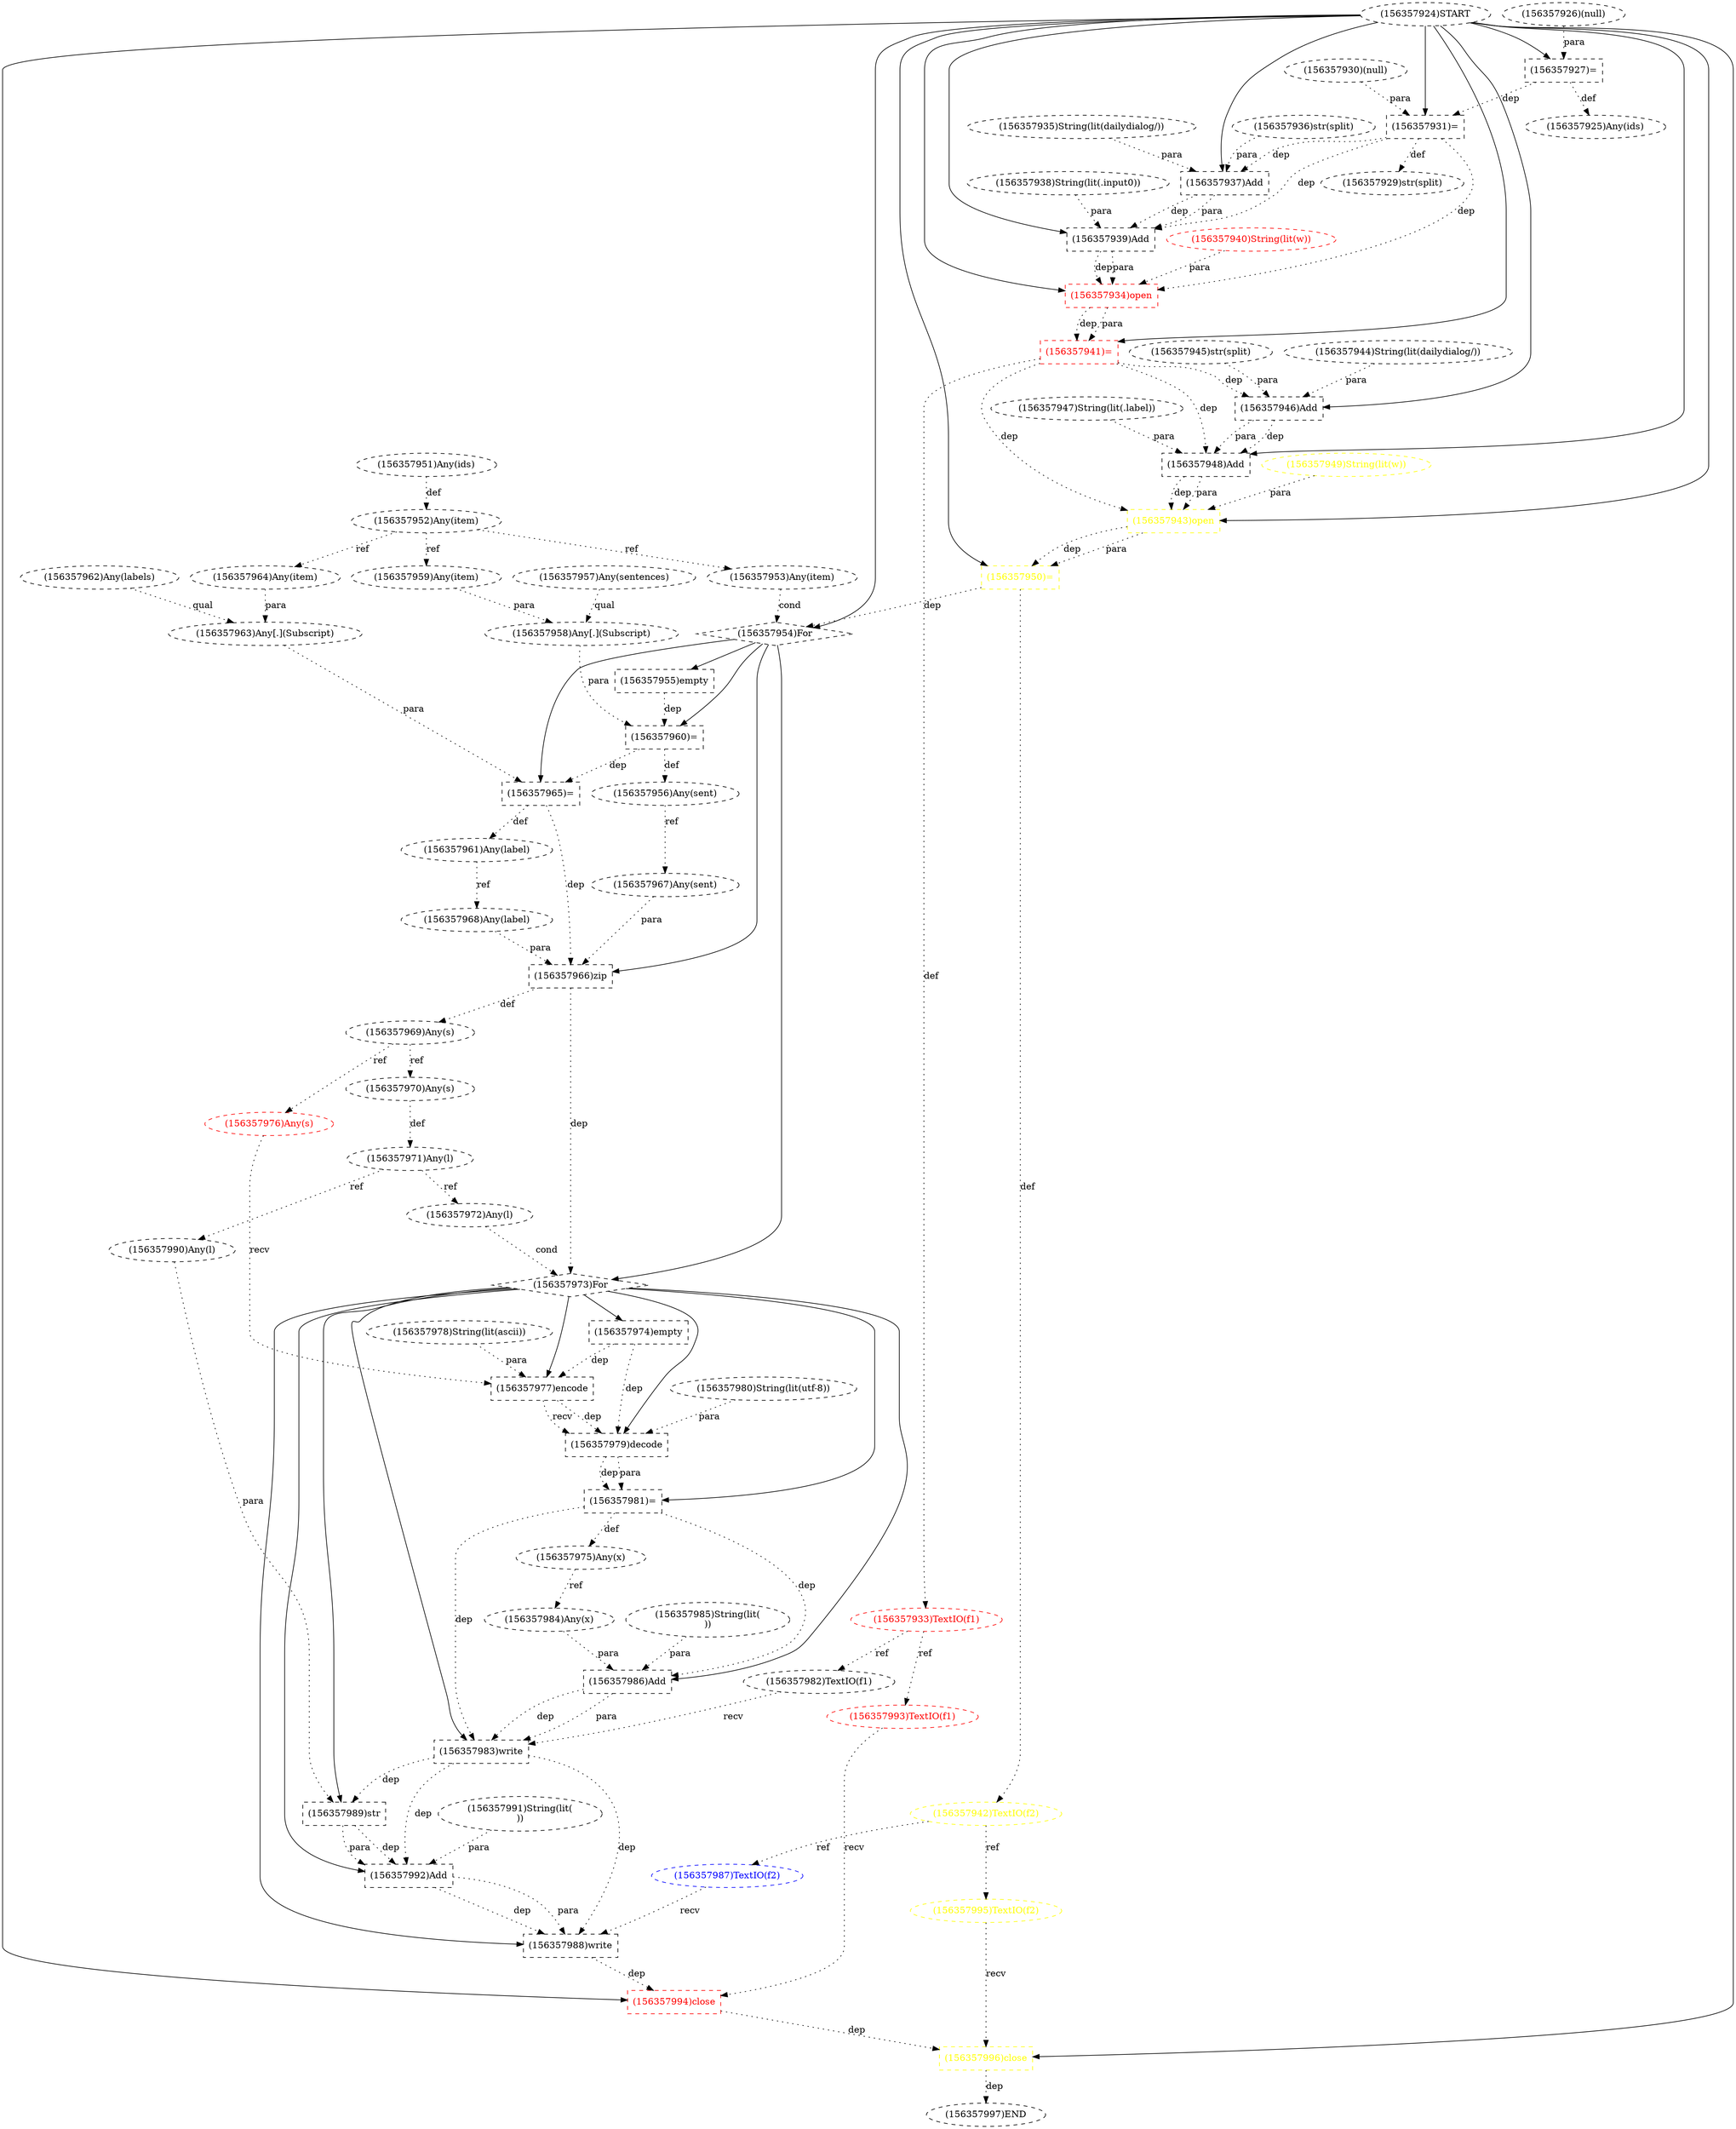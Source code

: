 digraph G {
1 [label="(156357958)Any[.](Subscript)" shape=ellipse style=dashed]
2 [label="(156357975)Any(x)" shape=ellipse style=dashed]
3 [label="(156357943)open" shape=box style=dashed color=yellow fontcolor=yellow]
4 [label="(156357962)Any(labels)" shape=ellipse style=dashed]
5 [label="(156357956)Any(sent)" shape=ellipse style=dashed]
6 [label="(156357965)=" shape=box style=dashed]
7 [label="(156357963)Any[.](Subscript)" shape=ellipse style=dashed]
8 [label="(156357959)Any(item)" shape=ellipse style=dashed]
9 [label="(156357974)empty" shape=box style=dashed]
10 [label="(156357987)TextIO(f2)" shape=ellipse style=dashed color=blue fontcolor=blue]
11 [label="(156357988)write" shape=box style=dashed]
12 [label="(156357971)Any(l)" shape=ellipse style=dashed]
13 [label="(156357924)START" style=dashed]
14 [label="(156357970)Any(s)" shape=ellipse style=dashed]
15 [label="(156357991)String(lit(
))" shape=ellipse style=dashed]
16 [label="(156357997)END" style=dashed]
17 [label="(156357926)(null)" shape=ellipse style=dashed]
18 [label="(156357925)Any(ids)" shape=ellipse style=dashed]
19 [label="(156357941)=" shape=box style=dashed color=red fontcolor=red]
20 [label="(156357952)Any(item)" shape=ellipse style=dashed]
21 [label="(156357983)write" shape=box style=dashed]
22 [label="(156357936)str(split)" shape=ellipse style=dashed]
23 [label="(156357977)encode" shape=box style=dashed]
24 [label="(156357934)open" shape=box style=dashed color=red fontcolor=red]
25 [label="(156357955)empty" shape=box style=dashed]
26 [label="(156357951)Any(ids)" shape=ellipse style=dashed]
27 [label="(156357947)String(lit(.label))" shape=ellipse style=dashed]
28 [label="(156357949)String(lit(w))" shape=ellipse style=dashed color=yellow fontcolor=yellow]
29 [label="(156357942)TextIO(f2)" shape=ellipse style=dashed color=yellow fontcolor=yellow]
30 [label="(156357981)=" shape=box style=dashed]
31 [label="(156357979)decode" shape=box style=dashed]
32 [label="(156357993)TextIO(f1)" shape=ellipse style=dashed color=red fontcolor=red]
33 [label="(156357950)=" shape=box style=dashed color=yellow fontcolor=yellow]
34 [label="(156357935)String(lit(dailydialog/))" shape=ellipse style=dashed]
35 [label="(156357960)=" shape=box style=dashed]
36 [label="(156357976)Any(s)" shape=ellipse style=dashed color=red fontcolor=red]
37 [label="(156357982)TextIO(f1)" shape=ellipse style=dashed color=black fontcolor=black]
38 [label="(156357930)(null)" shape=ellipse style=dashed]
39 [label="(156357938)String(lit(.input0))" shape=ellipse style=dashed]
40 [label="(156357985)String(lit(
))" shape=ellipse style=dashed]
41 [label="(156357937)Add" shape=box style=dashed]
42 [label="(156357978)String(lit(ascii))" shape=ellipse style=dashed]
43 [label="(156357972)Any(l)" shape=ellipse style=dashed]
44 [label="(156357968)Any(label)" shape=ellipse style=dashed]
45 [label="(156357980)String(lit(utf-8))" shape=ellipse style=dashed]
46 [label="(156357984)Any(x)" shape=ellipse style=dashed]
47 [label="(156357944)String(lit(dailydialog/))" shape=ellipse style=dashed]
48 [label="(156357940)String(lit(w))" shape=ellipse style=dashed color=red fontcolor=red]
49 [label="(156357953)Any(item)" shape=ellipse style=dashed]
50 [label="(156357996)close" shape=box style=dashed color=yellow fontcolor=yellow]
51 [label="(156357966)zip" shape=box style=dashed]
52 [label="(156357989)str" shape=box style=dashed]
53 [label="(156357931)=" shape=box style=dashed]
54 [label="(156357986)Add" shape=box style=dashed]
55 [label="(156357994)close" shape=box style=dashed color=red fontcolor=red]
56 [label="(156357946)Add" shape=box style=dashed]
57 [label="(156357954)For" shape=diamond style=dashed]
58 [label="(156357948)Add" shape=box style=dashed]
59 [label="(156357961)Any(label)" shape=ellipse style=dashed]
60 [label="(156357990)Any(l)" shape=ellipse style=dashed]
61 [label="(156357929)str(split)" shape=ellipse style=dashed]
62 [label="(156357969)Any(s)" shape=ellipse style=dashed]
63 [label="(156357967)Any(sent)" shape=ellipse style=dashed]
64 [label="(156357992)Add" shape=box style=dashed]
65 [label="(156357933)TextIO(f1)" shape=ellipse style=dashed color=red fontcolor=red]
66 [label="(156357957)Any(sentences)" shape=ellipse style=dashed]
67 [label="(156357964)Any(item)" shape=ellipse style=dashed]
68 [label="(156357927)=" shape=box style=dashed]
69 [label="(156357939)Add" shape=box style=dashed]
70 [label="(156357973)For" shape=diamond style=dashed]
71 [label="(156357945)str(split)" shape=ellipse style=dashed]
72 [label="(156357995)TextIO(f2)" shape=ellipse style=dashed color=yellow fontcolor=yellow]
66 -> 1 [label="qual" style=dotted];
8 -> 1 [label="para" style=dotted];
30 -> 2 [label="def" style=dotted];
13 -> 3 [label="" style=solid];
58 -> 3 [label="dep" style=dotted];
58 -> 3 [label="para" style=dotted];
28 -> 3 [label="para" style=dotted];
19 -> 3 [label="dep" style=dotted];
35 -> 5 [label="def" style=dotted];
57 -> 6 [label="" style=solid];
7 -> 6 [label="para" style=dotted];
35 -> 6 [label="dep" style=dotted];
4 -> 7 [label="qual" style=dotted];
67 -> 7 [label="para" style=dotted];
20 -> 8 [label="ref" style=dotted];
70 -> 9 [label="" style=solid];
29 -> 10 [label="ref" style=dotted];
70 -> 11 [label="" style=solid];
10 -> 11 [label="recv" style=dotted];
64 -> 11 [label="dep" style=dotted];
64 -> 11 [label="para" style=dotted];
21 -> 11 [label="dep" style=dotted];
14 -> 12 [label="def" style=dotted];
62 -> 14 [label="ref" style=dotted];
50 -> 16 [label="dep" style=dotted];
68 -> 18 [label="def" style=dotted];
13 -> 19 [label="" style=solid];
24 -> 19 [label="dep" style=dotted];
24 -> 19 [label="para" style=dotted];
26 -> 20 [label="def" style=dotted];
70 -> 21 [label="" style=solid];
37 -> 21 [label="recv" style=dotted];
54 -> 21 [label="dep" style=dotted];
54 -> 21 [label="para" style=dotted];
30 -> 21 [label="dep" style=dotted];
70 -> 23 [label="" style=solid];
36 -> 23 [label="recv" style=dotted];
42 -> 23 [label="para" style=dotted];
9 -> 23 [label="dep" style=dotted];
13 -> 24 [label="" style=solid];
69 -> 24 [label="dep" style=dotted];
69 -> 24 [label="para" style=dotted];
48 -> 24 [label="para" style=dotted];
53 -> 24 [label="dep" style=dotted];
57 -> 25 [label="" style=solid];
33 -> 29 [label="def" style=dotted];
70 -> 30 [label="" style=solid];
31 -> 30 [label="dep" style=dotted];
31 -> 30 [label="para" style=dotted];
70 -> 31 [label="" style=solid];
23 -> 31 [label="dep" style=dotted];
23 -> 31 [label="recv" style=dotted];
45 -> 31 [label="para" style=dotted];
9 -> 31 [label="dep" style=dotted];
65 -> 32 [label="ref" style=dotted];
13 -> 33 [label="" style=solid];
3 -> 33 [label="dep" style=dotted];
3 -> 33 [label="para" style=dotted];
57 -> 35 [label="" style=solid];
1 -> 35 [label="para" style=dotted];
25 -> 35 [label="dep" style=dotted];
62 -> 36 [label="ref" style=dotted];
65 -> 37 [label="ref" style=dotted];
13 -> 41 [label="" style=solid];
34 -> 41 [label="para" style=dotted];
22 -> 41 [label="para" style=dotted];
53 -> 41 [label="dep" style=dotted];
12 -> 43 [label="ref" style=dotted];
59 -> 44 [label="ref" style=dotted];
2 -> 46 [label="ref" style=dotted];
20 -> 49 [label="ref" style=dotted];
13 -> 50 [label="" style=solid];
72 -> 50 [label="recv" style=dotted];
55 -> 50 [label="dep" style=dotted];
57 -> 51 [label="" style=solid];
63 -> 51 [label="para" style=dotted];
44 -> 51 [label="para" style=dotted];
6 -> 51 [label="dep" style=dotted];
70 -> 52 [label="" style=solid];
60 -> 52 [label="para" style=dotted];
21 -> 52 [label="dep" style=dotted];
13 -> 53 [label="" style=solid];
38 -> 53 [label="para" style=dotted];
68 -> 53 [label="dep" style=dotted];
70 -> 54 [label="" style=solid];
46 -> 54 [label="para" style=dotted];
40 -> 54 [label="para" style=dotted];
30 -> 54 [label="dep" style=dotted];
13 -> 55 [label="" style=solid];
32 -> 55 [label="recv" style=dotted];
11 -> 55 [label="dep" style=dotted];
13 -> 56 [label="" style=solid];
47 -> 56 [label="para" style=dotted];
71 -> 56 [label="para" style=dotted];
19 -> 56 [label="dep" style=dotted];
13 -> 57 [label="" style=solid];
49 -> 57 [label="cond" style=dotted];
33 -> 57 [label="dep" style=dotted];
13 -> 58 [label="" style=solid];
56 -> 58 [label="dep" style=dotted];
56 -> 58 [label="para" style=dotted];
27 -> 58 [label="para" style=dotted];
19 -> 58 [label="dep" style=dotted];
6 -> 59 [label="def" style=dotted];
12 -> 60 [label="ref" style=dotted];
53 -> 61 [label="def" style=dotted];
51 -> 62 [label="def" style=dotted];
5 -> 63 [label="ref" style=dotted];
70 -> 64 [label="" style=solid];
52 -> 64 [label="dep" style=dotted];
52 -> 64 [label="para" style=dotted];
15 -> 64 [label="para" style=dotted];
21 -> 64 [label="dep" style=dotted];
19 -> 65 [label="def" style=dotted];
20 -> 67 [label="ref" style=dotted];
13 -> 68 [label="" style=solid];
17 -> 68 [label="para" style=dotted];
13 -> 69 [label="" style=solid];
41 -> 69 [label="dep" style=dotted];
41 -> 69 [label="para" style=dotted];
39 -> 69 [label="para" style=dotted];
53 -> 69 [label="dep" style=dotted];
57 -> 70 [label="" style=solid];
51 -> 70 [label="dep" style=dotted];
43 -> 70 [label="cond" style=dotted];
29 -> 72 [label="ref" style=dotted];
}